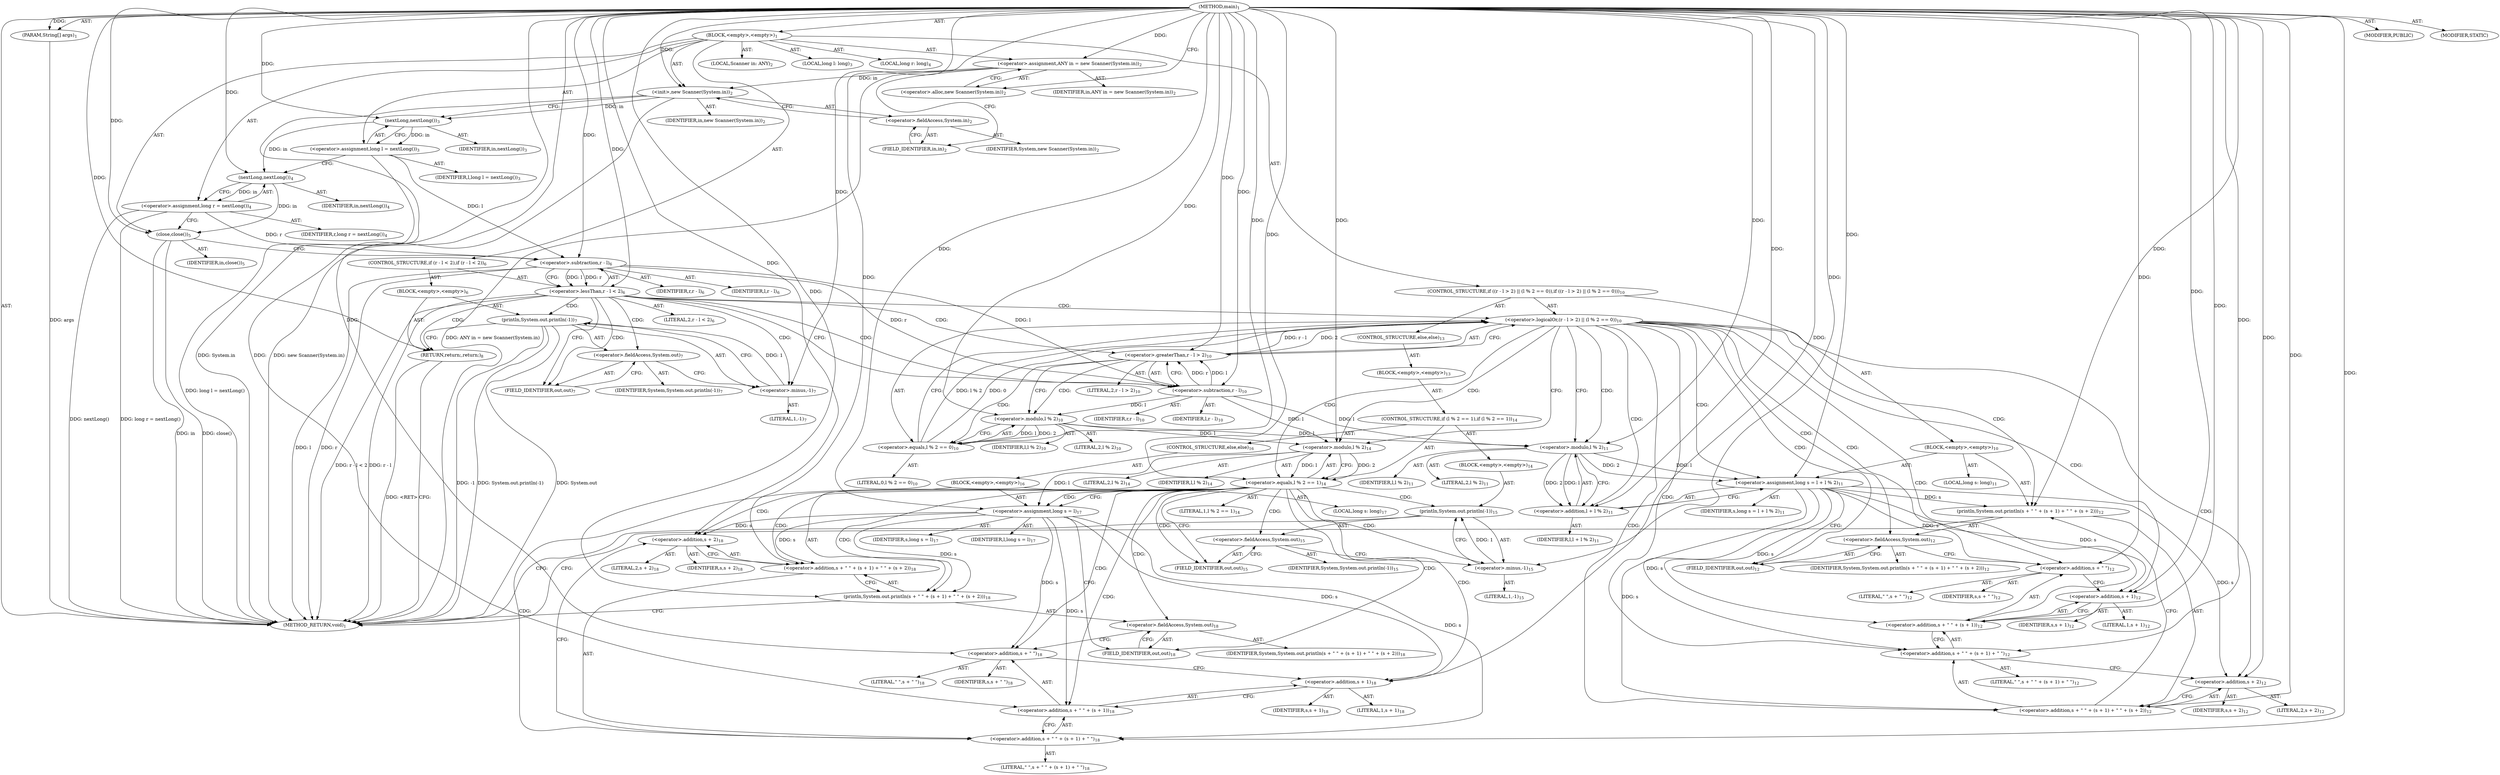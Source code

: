 digraph "main" {  
"19" [label = <(METHOD,main)<SUB>1</SUB>> ]
"20" [label = <(PARAM,String[] args)<SUB>1</SUB>> ]
"21" [label = <(BLOCK,&lt;empty&gt;,&lt;empty&gt;)<SUB>1</SUB>> ]
"4" [label = <(LOCAL,Scanner in: ANY)<SUB>2</SUB>> ]
"22" [label = <(&lt;operator&gt;.assignment,ANY in = new Scanner(System.in))<SUB>2</SUB>> ]
"23" [label = <(IDENTIFIER,in,ANY in = new Scanner(System.in))<SUB>2</SUB>> ]
"24" [label = <(&lt;operator&gt;.alloc,new Scanner(System.in))<SUB>2</SUB>> ]
"25" [label = <(&lt;init&gt;,new Scanner(System.in))<SUB>2</SUB>> ]
"3" [label = <(IDENTIFIER,in,new Scanner(System.in))<SUB>2</SUB>> ]
"26" [label = <(&lt;operator&gt;.fieldAccess,System.in)<SUB>2</SUB>> ]
"27" [label = <(IDENTIFIER,System,new Scanner(System.in))<SUB>2</SUB>> ]
"28" [label = <(FIELD_IDENTIFIER,in,in)<SUB>2</SUB>> ]
"29" [label = <(LOCAL,long l: long)<SUB>3</SUB>> ]
"30" [label = <(&lt;operator&gt;.assignment,long l = nextLong())<SUB>3</SUB>> ]
"31" [label = <(IDENTIFIER,l,long l = nextLong())<SUB>3</SUB>> ]
"32" [label = <(nextLong,nextLong())<SUB>3</SUB>> ]
"33" [label = <(IDENTIFIER,in,nextLong())<SUB>3</SUB>> ]
"34" [label = <(LOCAL,long r: long)<SUB>4</SUB>> ]
"35" [label = <(&lt;operator&gt;.assignment,long r = nextLong())<SUB>4</SUB>> ]
"36" [label = <(IDENTIFIER,r,long r = nextLong())<SUB>4</SUB>> ]
"37" [label = <(nextLong,nextLong())<SUB>4</SUB>> ]
"38" [label = <(IDENTIFIER,in,nextLong())<SUB>4</SUB>> ]
"39" [label = <(close,close())<SUB>5</SUB>> ]
"40" [label = <(IDENTIFIER,in,close())<SUB>5</SUB>> ]
"41" [label = <(CONTROL_STRUCTURE,if (r - l &lt; 2),if (r - l &lt; 2))<SUB>6</SUB>> ]
"42" [label = <(&lt;operator&gt;.lessThan,r - l &lt; 2)<SUB>6</SUB>> ]
"43" [label = <(&lt;operator&gt;.subtraction,r - l)<SUB>6</SUB>> ]
"44" [label = <(IDENTIFIER,r,r - l)<SUB>6</SUB>> ]
"45" [label = <(IDENTIFIER,l,r - l)<SUB>6</SUB>> ]
"46" [label = <(LITERAL,2,r - l &lt; 2)<SUB>6</SUB>> ]
"47" [label = <(BLOCK,&lt;empty&gt;,&lt;empty&gt;)<SUB>6</SUB>> ]
"48" [label = <(println,System.out.println(-1))<SUB>7</SUB>> ]
"49" [label = <(&lt;operator&gt;.fieldAccess,System.out)<SUB>7</SUB>> ]
"50" [label = <(IDENTIFIER,System,System.out.println(-1))<SUB>7</SUB>> ]
"51" [label = <(FIELD_IDENTIFIER,out,out)<SUB>7</SUB>> ]
"52" [label = <(&lt;operator&gt;.minus,-1)<SUB>7</SUB>> ]
"53" [label = <(LITERAL,1,-1)<SUB>7</SUB>> ]
"54" [label = <(RETURN,return;,return;)<SUB>8</SUB>> ]
"55" [label = <(CONTROL_STRUCTURE,if ((r - l &gt; 2) || (l % 2 == 0)),if ((r - l &gt; 2) || (l % 2 == 0)))<SUB>10</SUB>> ]
"56" [label = <(&lt;operator&gt;.logicalOr,(r - l &gt; 2) || (l % 2 == 0))<SUB>10</SUB>> ]
"57" [label = <(&lt;operator&gt;.greaterThan,r - l &gt; 2)<SUB>10</SUB>> ]
"58" [label = <(&lt;operator&gt;.subtraction,r - l)<SUB>10</SUB>> ]
"59" [label = <(IDENTIFIER,r,r - l)<SUB>10</SUB>> ]
"60" [label = <(IDENTIFIER,l,r - l)<SUB>10</SUB>> ]
"61" [label = <(LITERAL,2,r - l &gt; 2)<SUB>10</SUB>> ]
"62" [label = <(&lt;operator&gt;.equals,l % 2 == 0)<SUB>10</SUB>> ]
"63" [label = <(&lt;operator&gt;.modulo,l % 2)<SUB>10</SUB>> ]
"64" [label = <(IDENTIFIER,l,l % 2)<SUB>10</SUB>> ]
"65" [label = <(LITERAL,2,l % 2)<SUB>10</SUB>> ]
"66" [label = <(LITERAL,0,l % 2 == 0)<SUB>10</SUB>> ]
"67" [label = <(BLOCK,&lt;empty&gt;,&lt;empty&gt;)<SUB>10</SUB>> ]
"68" [label = <(LOCAL,long s: long)<SUB>11</SUB>> ]
"69" [label = <(&lt;operator&gt;.assignment,long s = l + l % 2)<SUB>11</SUB>> ]
"70" [label = <(IDENTIFIER,s,long s = l + l % 2)<SUB>11</SUB>> ]
"71" [label = <(&lt;operator&gt;.addition,l + l % 2)<SUB>11</SUB>> ]
"72" [label = <(IDENTIFIER,l,l + l % 2)<SUB>11</SUB>> ]
"73" [label = <(&lt;operator&gt;.modulo,l % 2)<SUB>11</SUB>> ]
"74" [label = <(IDENTIFIER,l,l % 2)<SUB>11</SUB>> ]
"75" [label = <(LITERAL,2,l % 2)<SUB>11</SUB>> ]
"76" [label = <(println,System.out.println(s + &quot; &quot; + (s + 1) + &quot; &quot; + (s + 2)))<SUB>12</SUB>> ]
"77" [label = <(&lt;operator&gt;.fieldAccess,System.out)<SUB>12</SUB>> ]
"78" [label = <(IDENTIFIER,System,System.out.println(s + &quot; &quot; + (s + 1) + &quot; &quot; + (s + 2)))<SUB>12</SUB>> ]
"79" [label = <(FIELD_IDENTIFIER,out,out)<SUB>12</SUB>> ]
"80" [label = <(&lt;operator&gt;.addition,s + &quot; &quot; + (s + 1) + &quot; &quot; + (s + 2))<SUB>12</SUB>> ]
"81" [label = <(&lt;operator&gt;.addition,s + &quot; &quot; + (s + 1) + &quot; &quot;)<SUB>12</SUB>> ]
"82" [label = <(&lt;operator&gt;.addition,s + &quot; &quot; + (s + 1))<SUB>12</SUB>> ]
"83" [label = <(&lt;operator&gt;.addition,s + &quot; &quot;)<SUB>12</SUB>> ]
"84" [label = <(IDENTIFIER,s,s + &quot; &quot;)<SUB>12</SUB>> ]
"85" [label = <(LITERAL,&quot; &quot;,s + &quot; &quot;)<SUB>12</SUB>> ]
"86" [label = <(&lt;operator&gt;.addition,s + 1)<SUB>12</SUB>> ]
"87" [label = <(IDENTIFIER,s,s + 1)<SUB>12</SUB>> ]
"88" [label = <(LITERAL,1,s + 1)<SUB>12</SUB>> ]
"89" [label = <(LITERAL,&quot; &quot;,s + &quot; &quot; + (s + 1) + &quot; &quot;)<SUB>12</SUB>> ]
"90" [label = <(&lt;operator&gt;.addition,s + 2)<SUB>12</SUB>> ]
"91" [label = <(IDENTIFIER,s,s + 2)<SUB>12</SUB>> ]
"92" [label = <(LITERAL,2,s + 2)<SUB>12</SUB>> ]
"93" [label = <(CONTROL_STRUCTURE,else,else)<SUB>13</SUB>> ]
"94" [label = <(BLOCK,&lt;empty&gt;,&lt;empty&gt;)<SUB>13</SUB>> ]
"95" [label = <(CONTROL_STRUCTURE,if (l % 2 == 1),if (l % 2 == 1))<SUB>14</SUB>> ]
"96" [label = <(&lt;operator&gt;.equals,l % 2 == 1)<SUB>14</SUB>> ]
"97" [label = <(&lt;operator&gt;.modulo,l % 2)<SUB>14</SUB>> ]
"98" [label = <(IDENTIFIER,l,l % 2)<SUB>14</SUB>> ]
"99" [label = <(LITERAL,2,l % 2)<SUB>14</SUB>> ]
"100" [label = <(LITERAL,1,l % 2 == 1)<SUB>14</SUB>> ]
"101" [label = <(BLOCK,&lt;empty&gt;,&lt;empty&gt;)<SUB>14</SUB>> ]
"102" [label = <(println,System.out.println(-1))<SUB>15</SUB>> ]
"103" [label = <(&lt;operator&gt;.fieldAccess,System.out)<SUB>15</SUB>> ]
"104" [label = <(IDENTIFIER,System,System.out.println(-1))<SUB>15</SUB>> ]
"105" [label = <(FIELD_IDENTIFIER,out,out)<SUB>15</SUB>> ]
"106" [label = <(&lt;operator&gt;.minus,-1)<SUB>15</SUB>> ]
"107" [label = <(LITERAL,1,-1)<SUB>15</SUB>> ]
"108" [label = <(CONTROL_STRUCTURE,else,else)<SUB>16</SUB>> ]
"109" [label = <(BLOCK,&lt;empty&gt;,&lt;empty&gt;)<SUB>16</SUB>> ]
"110" [label = <(LOCAL,long s: long)<SUB>17</SUB>> ]
"111" [label = <(&lt;operator&gt;.assignment,long s = l)<SUB>17</SUB>> ]
"112" [label = <(IDENTIFIER,s,long s = l)<SUB>17</SUB>> ]
"113" [label = <(IDENTIFIER,l,long s = l)<SUB>17</SUB>> ]
"114" [label = <(println,System.out.println(s + &quot; &quot; + (s + 1) + &quot; &quot; + (s + 2)))<SUB>18</SUB>> ]
"115" [label = <(&lt;operator&gt;.fieldAccess,System.out)<SUB>18</SUB>> ]
"116" [label = <(IDENTIFIER,System,System.out.println(s + &quot; &quot; + (s + 1) + &quot; &quot; + (s + 2)))<SUB>18</SUB>> ]
"117" [label = <(FIELD_IDENTIFIER,out,out)<SUB>18</SUB>> ]
"118" [label = <(&lt;operator&gt;.addition,s + &quot; &quot; + (s + 1) + &quot; &quot; + (s + 2))<SUB>18</SUB>> ]
"119" [label = <(&lt;operator&gt;.addition,s + &quot; &quot; + (s + 1) + &quot; &quot;)<SUB>18</SUB>> ]
"120" [label = <(&lt;operator&gt;.addition,s + &quot; &quot; + (s + 1))<SUB>18</SUB>> ]
"121" [label = <(&lt;operator&gt;.addition,s + &quot; &quot;)<SUB>18</SUB>> ]
"122" [label = <(IDENTIFIER,s,s + &quot; &quot;)<SUB>18</SUB>> ]
"123" [label = <(LITERAL,&quot; &quot;,s + &quot; &quot;)<SUB>18</SUB>> ]
"124" [label = <(&lt;operator&gt;.addition,s + 1)<SUB>18</SUB>> ]
"125" [label = <(IDENTIFIER,s,s + 1)<SUB>18</SUB>> ]
"126" [label = <(LITERAL,1,s + 1)<SUB>18</SUB>> ]
"127" [label = <(LITERAL,&quot; &quot;,s + &quot; &quot; + (s + 1) + &quot; &quot;)<SUB>18</SUB>> ]
"128" [label = <(&lt;operator&gt;.addition,s + 2)<SUB>18</SUB>> ]
"129" [label = <(IDENTIFIER,s,s + 2)<SUB>18</SUB>> ]
"130" [label = <(LITERAL,2,s + 2)<SUB>18</SUB>> ]
"131" [label = <(MODIFIER,PUBLIC)> ]
"132" [label = <(MODIFIER,STATIC)> ]
"133" [label = <(METHOD_RETURN,void)<SUB>1</SUB>> ]
  "19" -> "20"  [ label = "AST: "] 
  "19" -> "21"  [ label = "AST: "] 
  "19" -> "131"  [ label = "AST: "] 
  "19" -> "132"  [ label = "AST: "] 
  "19" -> "133"  [ label = "AST: "] 
  "21" -> "4"  [ label = "AST: "] 
  "21" -> "22"  [ label = "AST: "] 
  "21" -> "25"  [ label = "AST: "] 
  "21" -> "29"  [ label = "AST: "] 
  "21" -> "30"  [ label = "AST: "] 
  "21" -> "34"  [ label = "AST: "] 
  "21" -> "35"  [ label = "AST: "] 
  "21" -> "39"  [ label = "AST: "] 
  "21" -> "41"  [ label = "AST: "] 
  "21" -> "55"  [ label = "AST: "] 
  "22" -> "23"  [ label = "AST: "] 
  "22" -> "24"  [ label = "AST: "] 
  "25" -> "3"  [ label = "AST: "] 
  "25" -> "26"  [ label = "AST: "] 
  "26" -> "27"  [ label = "AST: "] 
  "26" -> "28"  [ label = "AST: "] 
  "30" -> "31"  [ label = "AST: "] 
  "30" -> "32"  [ label = "AST: "] 
  "32" -> "33"  [ label = "AST: "] 
  "35" -> "36"  [ label = "AST: "] 
  "35" -> "37"  [ label = "AST: "] 
  "37" -> "38"  [ label = "AST: "] 
  "39" -> "40"  [ label = "AST: "] 
  "41" -> "42"  [ label = "AST: "] 
  "41" -> "47"  [ label = "AST: "] 
  "42" -> "43"  [ label = "AST: "] 
  "42" -> "46"  [ label = "AST: "] 
  "43" -> "44"  [ label = "AST: "] 
  "43" -> "45"  [ label = "AST: "] 
  "47" -> "48"  [ label = "AST: "] 
  "47" -> "54"  [ label = "AST: "] 
  "48" -> "49"  [ label = "AST: "] 
  "48" -> "52"  [ label = "AST: "] 
  "49" -> "50"  [ label = "AST: "] 
  "49" -> "51"  [ label = "AST: "] 
  "52" -> "53"  [ label = "AST: "] 
  "55" -> "56"  [ label = "AST: "] 
  "55" -> "67"  [ label = "AST: "] 
  "55" -> "93"  [ label = "AST: "] 
  "56" -> "57"  [ label = "AST: "] 
  "56" -> "62"  [ label = "AST: "] 
  "57" -> "58"  [ label = "AST: "] 
  "57" -> "61"  [ label = "AST: "] 
  "58" -> "59"  [ label = "AST: "] 
  "58" -> "60"  [ label = "AST: "] 
  "62" -> "63"  [ label = "AST: "] 
  "62" -> "66"  [ label = "AST: "] 
  "63" -> "64"  [ label = "AST: "] 
  "63" -> "65"  [ label = "AST: "] 
  "67" -> "68"  [ label = "AST: "] 
  "67" -> "69"  [ label = "AST: "] 
  "67" -> "76"  [ label = "AST: "] 
  "69" -> "70"  [ label = "AST: "] 
  "69" -> "71"  [ label = "AST: "] 
  "71" -> "72"  [ label = "AST: "] 
  "71" -> "73"  [ label = "AST: "] 
  "73" -> "74"  [ label = "AST: "] 
  "73" -> "75"  [ label = "AST: "] 
  "76" -> "77"  [ label = "AST: "] 
  "76" -> "80"  [ label = "AST: "] 
  "77" -> "78"  [ label = "AST: "] 
  "77" -> "79"  [ label = "AST: "] 
  "80" -> "81"  [ label = "AST: "] 
  "80" -> "90"  [ label = "AST: "] 
  "81" -> "82"  [ label = "AST: "] 
  "81" -> "89"  [ label = "AST: "] 
  "82" -> "83"  [ label = "AST: "] 
  "82" -> "86"  [ label = "AST: "] 
  "83" -> "84"  [ label = "AST: "] 
  "83" -> "85"  [ label = "AST: "] 
  "86" -> "87"  [ label = "AST: "] 
  "86" -> "88"  [ label = "AST: "] 
  "90" -> "91"  [ label = "AST: "] 
  "90" -> "92"  [ label = "AST: "] 
  "93" -> "94"  [ label = "AST: "] 
  "94" -> "95"  [ label = "AST: "] 
  "95" -> "96"  [ label = "AST: "] 
  "95" -> "101"  [ label = "AST: "] 
  "95" -> "108"  [ label = "AST: "] 
  "96" -> "97"  [ label = "AST: "] 
  "96" -> "100"  [ label = "AST: "] 
  "97" -> "98"  [ label = "AST: "] 
  "97" -> "99"  [ label = "AST: "] 
  "101" -> "102"  [ label = "AST: "] 
  "102" -> "103"  [ label = "AST: "] 
  "102" -> "106"  [ label = "AST: "] 
  "103" -> "104"  [ label = "AST: "] 
  "103" -> "105"  [ label = "AST: "] 
  "106" -> "107"  [ label = "AST: "] 
  "108" -> "109"  [ label = "AST: "] 
  "109" -> "110"  [ label = "AST: "] 
  "109" -> "111"  [ label = "AST: "] 
  "109" -> "114"  [ label = "AST: "] 
  "111" -> "112"  [ label = "AST: "] 
  "111" -> "113"  [ label = "AST: "] 
  "114" -> "115"  [ label = "AST: "] 
  "114" -> "118"  [ label = "AST: "] 
  "115" -> "116"  [ label = "AST: "] 
  "115" -> "117"  [ label = "AST: "] 
  "118" -> "119"  [ label = "AST: "] 
  "118" -> "128"  [ label = "AST: "] 
  "119" -> "120"  [ label = "AST: "] 
  "119" -> "127"  [ label = "AST: "] 
  "120" -> "121"  [ label = "AST: "] 
  "120" -> "124"  [ label = "AST: "] 
  "121" -> "122"  [ label = "AST: "] 
  "121" -> "123"  [ label = "AST: "] 
  "124" -> "125"  [ label = "AST: "] 
  "124" -> "126"  [ label = "AST: "] 
  "128" -> "129"  [ label = "AST: "] 
  "128" -> "130"  [ label = "AST: "] 
  "22" -> "28"  [ label = "CFG: "] 
  "25" -> "32"  [ label = "CFG: "] 
  "30" -> "37"  [ label = "CFG: "] 
  "35" -> "39"  [ label = "CFG: "] 
  "39" -> "43"  [ label = "CFG: "] 
  "24" -> "22"  [ label = "CFG: "] 
  "26" -> "25"  [ label = "CFG: "] 
  "32" -> "30"  [ label = "CFG: "] 
  "37" -> "35"  [ label = "CFG: "] 
  "42" -> "51"  [ label = "CFG: "] 
  "42" -> "58"  [ label = "CFG: "] 
  "56" -> "73"  [ label = "CFG: "] 
  "56" -> "97"  [ label = "CFG: "] 
  "28" -> "26"  [ label = "CFG: "] 
  "43" -> "42"  [ label = "CFG: "] 
  "48" -> "54"  [ label = "CFG: "] 
  "54" -> "133"  [ label = "CFG: "] 
  "57" -> "56"  [ label = "CFG: "] 
  "57" -> "63"  [ label = "CFG: "] 
  "62" -> "56"  [ label = "CFG: "] 
  "69" -> "79"  [ label = "CFG: "] 
  "76" -> "133"  [ label = "CFG: "] 
  "49" -> "52"  [ label = "CFG: "] 
  "52" -> "48"  [ label = "CFG: "] 
  "58" -> "57"  [ label = "CFG: "] 
  "63" -> "62"  [ label = "CFG: "] 
  "71" -> "69"  [ label = "CFG: "] 
  "77" -> "83"  [ label = "CFG: "] 
  "80" -> "76"  [ label = "CFG: "] 
  "51" -> "49"  [ label = "CFG: "] 
  "73" -> "71"  [ label = "CFG: "] 
  "79" -> "77"  [ label = "CFG: "] 
  "81" -> "90"  [ label = "CFG: "] 
  "90" -> "80"  [ label = "CFG: "] 
  "96" -> "105"  [ label = "CFG: "] 
  "96" -> "111"  [ label = "CFG: "] 
  "82" -> "81"  [ label = "CFG: "] 
  "97" -> "96"  [ label = "CFG: "] 
  "102" -> "133"  [ label = "CFG: "] 
  "83" -> "86"  [ label = "CFG: "] 
  "86" -> "82"  [ label = "CFG: "] 
  "103" -> "106"  [ label = "CFG: "] 
  "106" -> "102"  [ label = "CFG: "] 
  "111" -> "117"  [ label = "CFG: "] 
  "114" -> "133"  [ label = "CFG: "] 
  "105" -> "103"  [ label = "CFG: "] 
  "115" -> "121"  [ label = "CFG: "] 
  "118" -> "114"  [ label = "CFG: "] 
  "117" -> "115"  [ label = "CFG: "] 
  "119" -> "128"  [ label = "CFG: "] 
  "128" -> "118"  [ label = "CFG: "] 
  "120" -> "119"  [ label = "CFG: "] 
  "121" -> "124"  [ label = "CFG: "] 
  "124" -> "120"  [ label = "CFG: "] 
  "19" -> "24"  [ label = "CFG: "] 
  "54" -> "133"  [ label = "DDG: &lt;RET&gt;"] 
  "20" -> "133"  [ label = "DDG: args"] 
  "22" -> "133"  [ label = "DDG: ANY in = new Scanner(System.in)"] 
  "25" -> "133"  [ label = "DDG: System.in"] 
  "25" -> "133"  [ label = "DDG: new Scanner(System.in)"] 
  "30" -> "133"  [ label = "DDG: long l = nextLong()"] 
  "35" -> "133"  [ label = "DDG: nextLong()"] 
  "35" -> "133"  [ label = "DDG: long r = nextLong()"] 
  "39" -> "133"  [ label = "DDG: in"] 
  "39" -> "133"  [ label = "DDG: close()"] 
  "43" -> "133"  [ label = "DDG: r"] 
  "43" -> "133"  [ label = "DDG: l"] 
  "42" -> "133"  [ label = "DDG: r - l"] 
  "42" -> "133"  [ label = "DDG: r - l &lt; 2"] 
  "48" -> "133"  [ label = "DDG: System.out"] 
  "48" -> "133"  [ label = "DDG: -1"] 
  "48" -> "133"  [ label = "DDG: System.out.println(-1)"] 
  "19" -> "20"  [ label = "DDG: "] 
  "19" -> "22"  [ label = "DDG: "] 
  "32" -> "30"  [ label = "DDG: in"] 
  "37" -> "35"  [ label = "DDG: in"] 
  "22" -> "25"  [ label = "DDG: in"] 
  "19" -> "25"  [ label = "DDG: "] 
  "37" -> "39"  [ label = "DDG: in"] 
  "19" -> "39"  [ label = "DDG: "] 
  "25" -> "32"  [ label = "DDG: in"] 
  "19" -> "32"  [ label = "DDG: "] 
  "32" -> "37"  [ label = "DDG: in"] 
  "19" -> "37"  [ label = "DDG: "] 
  "43" -> "42"  [ label = "DDG: r"] 
  "43" -> "42"  [ label = "DDG: l"] 
  "19" -> "42"  [ label = "DDG: "] 
  "19" -> "54"  [ label = "DDG: "] 
  "57" -> "56"  [ label = "DDG: r - l"] 
  "57" -> "56"  [ label = "DDG: 2"] 
  "62" -> "56"  [ label = "DDG: l % 2"] 
  "62" -> "56"  [ label = "DDG: 0"] 
  "73" -> "69"  [ label = "DDG: l"] 
  "19" -> "69"  [ label = "DDG: "] 
  "73" -> "69"  [ label = "DDG: 2"] 
  "35" -> "43"  [ label = "DDG: r"] 
  "19" -> "43"  [ label = "DDG: "] 
  "30" -> "43"  [ label = "DDG: l"] 
  "52" -> "48"  [ label = "DDG: 1"] 
  "58" -> "57"  [ label = "DDG: r"] 
  "58" -> "57"  [ label = "DDG: l"] 
  "19" -> "57"  [ label = "DDG: "] 
  "63" -> "62"  [ label = "DDG: l"] 
  "63" -> "62"  [ label = "DDG: 2"] 
  "19" -> "62"  [ label = "DDG: "] 
  "69" -> "76"  [ label = "DDG: s"] 
  "19" -> "76"  [ label = "DDG: "] 
  "19" -> "52"  [ label = "DDG: "] 
  "43" -> "58"  [ label = "DDG: r"] 
  "19" -> "58"  [ label = "DDG: "] 
  "43" -> "58"  [ label = "DDG: l"] 
  "58" -> "63"  [ label = "DDG: l"] 
  "19" -> "63"  [ label = "DDG: "] 
  "73" -> "71"  [ label = "DDG: l"] 
  "19" -> "71"  [ label = "DDG: "] 
  "73" -> "71"  [ label = "DDG: 2"] 
  "69" -> "80"  [ label = "DDG: s"] 
  "19" -> "80"  [ label = "DDG: "] 
  "58" -> "73"  [ label = "DDG: l"] 
  "63" -> "73"  [ label = "DDG: l"] 
  "19" -> "73"  [ label = "DDG: "] 
  "69" -> "81"  [ label = "DDG: s"] 
  "19" -> "81"  [ label = "DDG: "] 
  "19" -> "90"  [ label = "DDG: "] 
  "69" -> "90"  [ label = "DDG: s"] 
  "97" -> "96"  [ label = "DDG: l"] 
  "97" -> "96"  [ label = "DDG: 2"] 
  "19" -> "96"  [ label = "DDG: "] 
  "69" -> "82"  [ label = "DDG: s"] 
  "19" -> "82"  [ label = "DDG: "] 
  "58" -> "97"  [ label = "DDG: l"] 
  "63" -> "97"  [ label = "DDG: l"] 
  "19" -> "97"  [ label = "DDG: "] 
  "106" -> "102"  [ label = "DDG: 1"] 
  "97" -> "111"  [ label = "DDG: l"] 
  "19" -> "111"  [ label = "DDG: "] 
  "69" -> "83"  [ label = "DDG: s"] 
  "19" -> "83"  [ label = "DDG: "] 
  "19" -> "86"  [ label = "DDG: "] 
  "69" -> "86"  [ label = "DDG: s"] 
  "19" -> "106"  [ label = "DDG: "] 
  "111" -> "114"  [ label = "DDG: s"] 
  "19" -> "114"  [ label = "DDG: "] 
  "111" -> "118"  [ label = "DDG: s"] 
  "19" -> "118"  [ label = "DDG: "] 
  "111" -> "119"  [ label = "DDG: s"] 
  "19" -> "119"  [ label = "DDG: "] 
  "19" -> "128"  [ label = "DDG: "] 
  "111" -> "128"  [ label = "DDG: s"] 
  "111" -> "120"  [ label = "DDG: s"] 
  "19" -> "120"  [ label = "DDG: "] 
  "111" -> "121"  [ label = "DDG: s"] 
  "19" -> "121"  [ label = "DDG: "] 
  "19" -> "124"  [ label = "DDG: "] 
  "111" -> "124"  [ label = "DDG: s"] 
  "42" -> "48"  [ label = "CDG: "] 
  "42" -> "49"  [ label = "CDG: "] 
  "42" -> "51"  [ label = "CDG: "] 
  "42" -> "57"  [ label = "CDG: "] 
  "42" -> "52"  [ label = "CDG: "] 
  "42" -> "56"  [ label = "CDG: "] 
  "42" -> "54"  [ label = "CDG: "] 
  "42" -> "58"  [ label = "CDG: "] 
  "56" -> "73"  [ label = "CDG: "] 
  "56" -> "96"  [ label = "CDG: "] 
  "56" -> "77"  [ label = "CDG: "] 
  "56" -> "81"  [ label = "CDG: "] 
  "56" -> "69"  [ label = "CDG: "] 
  "56" -> "76"  [ label = "CDG: "] 
  "56" -> "97"  [ label = "CDG: "] 
  "56" -> "82"  [ label = "CDG: "] 
  "56" -> "90"  [ label = "CDG: "] 
  "56" -> "79"  [ label = "CDG: "] 
  "56" -> "80"  [ label = "CDG: "] 
  "56" -> "83"  [ label = "CDG: "] 
  "56" -> "71"  [ label = "CDG: "] 
  "56" -> "86"  [ label = "CDG: "] 
  "57" -> "63"  [ label = "CDG: "] 
  "57" -> "62"  [ label = "CDG: "] 
  "96" -> "115"  [ label = "CDG: "] 
  "96" -> "120"  [ label = "CDG: "] 
  "96" -> "128"  [ label = "CDG: "] 
  "96" -> "102"  [ label = "CDG: "] 
  "96" -> "114"  [ label = "CDG: "] 
  "96" -> "103"  [ label = "CDG: "] 
  "96" -> "119"  [ label = "CDG: "] 
  "96" -> "121"  [ label = "CDG: "] 
  "96" -> "106"  [ label = "CDG: "] 
  "96" -> "105"  [ label = "CDG: "] 
  "96" -> "118"  [ label = "CDG: "] 
  "96" -> "117"  [ label = "CDG: "] 
  "96" -> "124"  [ label = "CDG: "] 
  "96" -> "111"  [ label = "CDG: "] 
}
